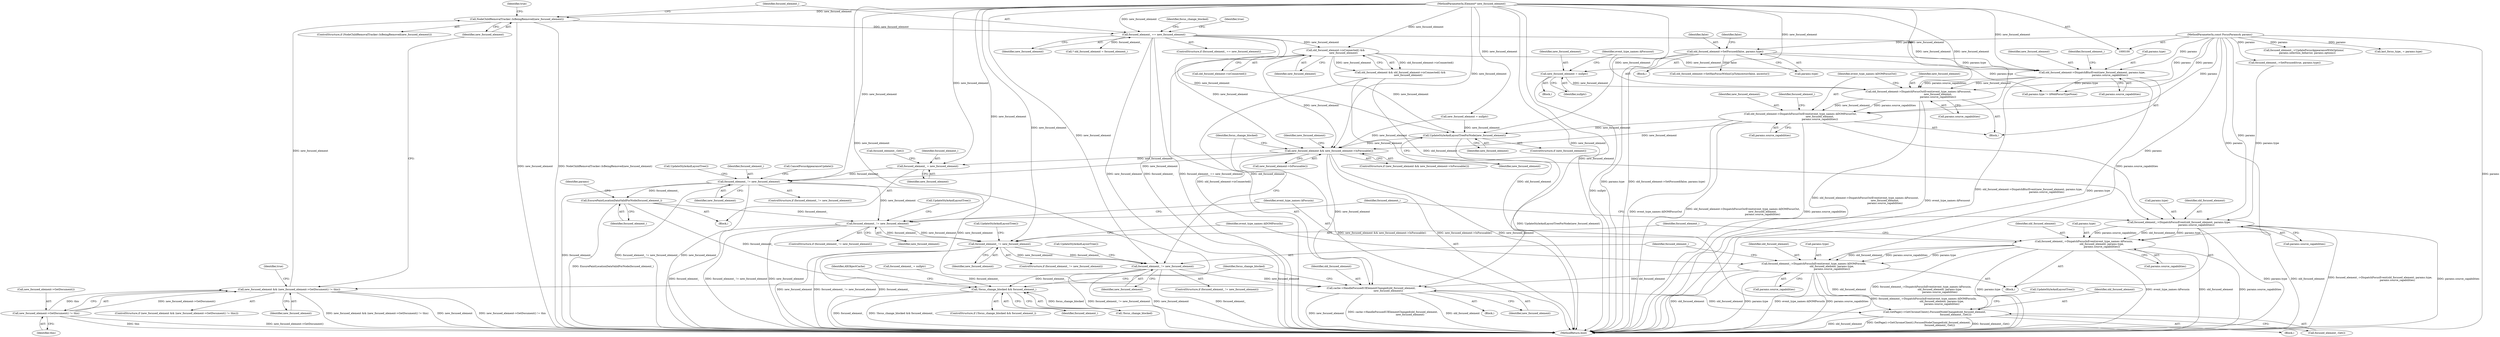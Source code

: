 digraph "0_Chrome_c3957448cfc6e299165196a33cd954b790875fdb@pointer" {
"1000187" [label="(Call,old_focused_element->DispatchFocusOutEvent(event_type_names::kFocusout,\n                                                 new_focused_element,\n                                                 params.source_capabilities))"];
"1000184" [label="(Call,new_focused_element = nullptr)"];
"1000101" [label="(MethodParameterIn,Element* new_focused_element)"];
"1000170" [label="(Call,old_focused_element->DispatchBlurEvent(new_focused_element, params.type,\n                                             params.source_capabilities))"];
"1000145" [label="(Call,old_focused_element->isConnected() &&\n                    new_focused_element)"];
"1000122" [label="(Call,focused_element_ == new_focused_element)"];
"1000117" [label="(Call,NodeChildRemovalTracker::IsBeingRemoved(new_focused_element))"];
"1000109" [label="(Call,new_focused_element && (new_focused_element->GetDocument() != this))"];
"1000111" [label="(Call,new_focused_element->GetDocument() != this)"];
"1000157" [label="(Call,old_focused_element->SetFocused(false, params.type))"];
"1000102" [label="(MethodParameterIn,const FocusParams& params)"];
"1000193" [label="(Call,old_focused_element->DispatchFocusOutEvent(event_type_names::kDOMFocusOut,\n                                                 new_focused_element,\n                                                 params.source_capabilities))"];
"1000210" [label="(Call,UpdateStyleAndLayoutTreeForNode(new_focused_element))"];
"1000213" [label="(Call,new_focused_element && new_focused_element->IsFocusable())"];
"1000237" [label="(Call,focused_element_ = new_focused_element)"];
"1000262" [label="(Call,focused_element_ != new_focused_element)"];
"1000277" [label="(Call,EnsurePaintLocationDataValidForNode(focused_element_))"];
"1000300" [label="(Call,focused_element_ != new_focused_element)"];
"1000324" [label="(Call,focused_element_ != new_focused_element)"];
"1000348" [label="(Call,focused_element_ != new_focused_element)"];
"1000363" [label="(Call,!focus_change_blocked && focused_element_)"];
"1000375" [label="(Call,cache->HandleFocusedUIElementChanged(old_focused_element,\n                                           new_focused_element))"];
"1000384" [label="(Call,GetPage()->GetChromeClient().FocusedNodeChanged(old_focused_element,\n                                                     focused_element_.Get()))"];
"1000291" [label="(Call,focused_element_->DispatchFocusEvent(old_focused_element, params.type,\n                                           params.source_capabilities))"];
"1000314" [label="(Call,focused_element_->DispatchFocusInEvent(event_type_names::kFocusin,\n                                             old_focused_element, params.type,\n                                             params.source_capabilities))"];
"1000338" [label="(Call,focused_element_->DispatchFocusInEvent(event_type_names::kDOMFocusIn,\n                                             old_focused_element, params.type,\n                                             params.source_capabilities))"];
"1000146" [label="(Call,old_focused_element->isConnected())"];
"1000339" [label="(Identifier,event_type_names::kDOMFocusIn)"];
"1000145" [label="(Call,old_focused_element->isConnected() &&\n                    new_focused_element)"];
"1000386" [label="(Call,focused_element_.Get())"];
"1000376" [label="(Identifier,old_focused_element)"];
"1000193" [label="(Call,old_focused_element->DispatchFocusOutEvent(event_type_names::kDOMFocusOut,\n                                                 new_focused_element,\n                                                 params.source_capabilities))"];
"1000186" [label="(Identifier,nullptr)"];
"1000170" [label="(Call,old_focused_element->DispatchBlurEvent(new_focused_element, params.type,\n                                             params.source_capabilities))"];
"1000364" [label="(Call,!focus_change_blocked)"];
"1000163" [label="(Identifier,false)"];
"1000374" [label="(Block,)"];
"1000116" [label="(ControlStructure,if (NodeChildRemovalTracker::IsBeingRemoved(new_focused_element)))"];
"1000190" [label="(Call,params.source_capabilities)"];
"1000194" [label="(Identifier,event_type_names::kDOMFocusOut)"];
"1000159" [label="(Call,params.type)"];
"1000281" [label="(Identifier,params)"];
"1000263" [label="(Identifier,focused_element_)"];
"1000276" [label="(Call,CancelFocusAppearanceUpdate())"];
"1000362" [label="(ControlStructure,if (!focus_change_blocked && focused_element_))"];
"1000188" [label="(Identifier,event_type_names::kFocusout)"];
"1000112" [label="(Call,new_focused_element->GetDocument())"];
"1000158" [label="(Identifier,false)"];
"1000341" [label="(Call,params.type)"];
"1000213" [label="(Call,new_focused_element && new_focused_element->IsFocusable())"];
"1000120" [label="(Identifier,true)"];
"1000215" [label="(Call,new_focused_element->IsFocusable())"];
"1000179" [label="(Identifier,focused_element_)"];
"1000205" [label="(Call,new_focused_element = nullptr)"];
"1000279" [label="(Call,focused_element_->UpdateFocusAppearanceWithOptions(\n         params.selection_behavior, params.options))"];
"1000121" [label="(ControlStructure,if (focused_element_ == new_focused_element))"];
"1000347" [label="(ControlStructure,if (focused_element_ != new_focused_element))"];
"1000277" [label="(Call,EnsurePaintLocationDataValidForNode(focused_element_))"];
"1000326" [label="(Identifier,new_focused_element)"];
"1000398" [label="(MethodReturn,bool)"];
"1000278" [label="(Identifier,focused_element_)"];
"1000212" [label="(ControlStructure,if (new_focused_element && new_focused_element->IsFocusable()))"];
"1000189" [label="(Identifier,new_focused_element)"];
"1000237" [label="(Call,focused_element_ = new_focused_element)"];
"1000352" [label="(Call,UpdateStyleAndLayoutTree())"];
"1000383" [label="(Block,)"];
"1000315" [label="(Identifier,event_type_names::kFocusin)"];
"1000296" [label="(Call,params.source_capabilities)"];
"1000175" [label="(Call,params.source_capabilities)"];
"1000338" [label="(Call,focused_element_->DispatchFocusInEvent(event_type_names::kDOMFocusIn,\n                                             old_focused_element, params.type,\n                                             params.source_capabilities))"];
"1000147" [label="(Identifier,new_focused_element)"];
"1000261" [label="(ControlStructure,if (focused_element_ != new_focused_element))"];
"1000253" [label="(Call,focused_element_->SetFocused(true, params.type))"];
"1000292" [label="(Identifier,old_focused_element)"];
"1000108" [label="(ControlStructure,if (new_focused_element && (new_focused_element->GetDocument() != this)))"];
"1000196" [label="(Call,params.source_capabilities)"];
"1000109" [label="(Call,new_focused_element && (new_focused_element->GetDocument() != this))"];
"1000157" [label="(Call,old_focused_element->SetFocused(false, params.type))"];
"1000387" [label="(Call,UpdateStyleAndLayoutTree())"];
"1000363" [label="(Call,!focus_change_blocked && focused_element_)"];
"1000211" [label="(Identifier,new_focused_element)"];
"1000349" [label="(Identifier,focused_element_)"];
"1000377" [label="(Identifier,new_focused_element)"];
"1000156" [label="(Block,)"];
"1000291" [label="(Call,focused_element_->DispatchFocusEvent(old_focused_element, params.type,\n                                           params.source_capabilities))"];
"1000110" [label="(Identifier,new_focused_element)"];
"1000371" [label="(Identifier,AXObjectCache)"];
"1000316" [label="(Identifier,old_focused_element)"];
"1000262" [label="(Call,focused_element_ != new_focused_element)"];
"1000210" [label="(Call,UpdateStyleAndLayoutTreeForNode(new_focused_element))"];
"1000290" [label="(Block,)"];
"1000187" [label="(Call,old_focused_element->DispatchFocusOutEvent(event_type_names::kFocusout,\n                                                 new_focused_element,\n                                                 params.source_capabilities))"];
"1000123" [label="(Identifier,focused_element_)"];
"1000113" [label="(Identifier,this)"];
"1000302" [label="(Identifier,new_focused_element)"];
"1000172" [label="(Call,params.type)"];
"1000344" [label="(Call,params.source_capabilities)"];
"1000241" [label="(Call,focused_element_.Get())"];
"1000185" [label="(Identifier,new_focused_element)"];
"1000340" [label="(Identifier,old_focused_element)"];
"1000350" [label="(Identifier,new_focused_element)"];
"1000221" [label="(Identifier,new_focused_element)"];
"1000122" [label="(Call,focused_element_ == new_focused_element)"];
"1000162" [label="(Call,old_focused_element->SetHasFocusWithinUpToAncestor(false, ancestor))"];
"1000124" [label="(Identifier,new_focused_element)"];
"1000143" [label="(Call,old_focused_element && old_focused_element->isConnected() &&\n                    new_focused_element)"];
"1000381" [label="(Identifier,focus_change_blocked)"];
"1000293" [label="(Call,params.type)"];
"1000184" [label="(Call,new_focused_element = nullptr)"];
"1000111" [label="(Call,new_focused_element->GetDocument() != this)"];
"1000214" [label="(Identifier,new_focused_element)"];
"1000195" [label="(Identifier,new_focused_element)"];
"1000314" [label="(Call,focused_element_->DispatchFocusInEvent(event_type_names::kFocusin,\n                                             old_focused_element, params.type,\n                                             params.source_capabilities))"];
"1000208" [label="(ControlStructure,if (new_focused_element))"];
"1000324" [label="(Call,focused_element_ != new_focused_element)"];
"1000171" [label="(Identifier,new_focused_element)"];
"1000238" [label="(Identifier,focused_element_)"];
"1000101" [label="(MethodParameterIn,Element* new_focused_element)"];
"1000323" [label="(ControlStructure,if (focused_element_ != new_focused_element))"];
"1000365" [label="(Identifier,focus_change_blocked)"];
"1000239" [label="(Identifier,new_focused_element)"];
"1000216" [label="(Block,)"];
"1000264" [label="(Identifier,new_focused_element)"];
"1000129" [label="(Identifier,focus_change_blocked)"];
"1000366" [label="(Identifier,focused_element_)"];
"1000118" [label="(Identifier,new_focused_element)"];
"1000266" [label="(Call,UpdateStyleAndLayoutTree())"];
"1000300" [label="(Call,focused_element_ != new_focused_element)"];
"1000317" [label="(Call,params.type)"];
"1000115" [label="(Identifier,true)"];
"1000348" [label="(Call,focused_element_ != new_focused_element)"];
"1000304" [label="(Call,UpdateStyleAndLayoutTree())"];
"1000320" [label="(Call,params.source_capabilities)"];
"1000248" [label="(Call,last_focus_type_ = params.type)"];
"1000385" [label="(Identifier,old_focused_element)"];
"1000126" [label="(Identifier,true)"];
"1000299" [label="(ControlStructure,if (focused_element_ != new_focused_element))"];
"1000243" [label="(Call,params.type != kWebFocusTypeNone)"];
"1000180" [label="(Block,)"];
"1000325" [label="(Identifier,focused_element_)"];
"1000132" [label="(Call,* old_focused_element = focused_element_)"];
"1000117" [label="(Call,NodeChildRemovalTracker::IsBeingRemoved(new_focused_element))"];
"1000135" [label="(Call,focused_element_ = nullptr)"];
"1000384" [label="(Call,GetPage()->GetChromeClient().FocusedNodeChanged(old_focused_element,\n                                                     focused_element_.Get()))"];
"1000375" [label="(Call,cache->HandleFocusedUIElementChanged(old_focused_element,\n                                           new_focused_element))"];
"1000328" [label="(Call,UpdateStyleAndLayoutTree())"];
"1000169" [label="(Block,)"];
"1000301" [label="(Identifier,focused_element_)"];
"1000200" [label="(Identifier,focused_element_)"];
"1000102" [label="(MethodParameterIn,const FocusParams& params)"];
"1000187" -> "1000169"  [label="AST: "];
"1000187" -> "1000190"  [label="CFG: "];
"1000188" -> "1000187"  [label="AST: "];
"1000189" -> "1000187"  [label="AST: "];
"1000190" -> "1000187"  [label="AST: "];
"1000194" -> "1000187"  [label="CFG: "];
"1000187" -> "1000398"  [label="DDG: event_type_names::kFocusout"];
"1000187" -> "1000398"  [label="DDG: old_focused_element->DispatchFocusOutEvent(event_type_names::kFocusout,\n                                                 new_focused_element,\n                                                 params.source_capabilities)"];
"1000184" -> "1000187"  [label="DDG: new_focused_element"];
"1000170" -> "1000187"  [label="DDG: new_focused_element"];
"1000170" -> "1000187"  [label="DDG: params.source_capabilities"];
"1000101" -> "1000187"  [label="DDG: new_focused_element"];
"1000102" -> "1000187"  [label="DDG: params"];
"1000187" -> "1000193"  [label="DDG: new_focused_element"];
"1000187" -> "1000193"  [label="DDG: params.source_capabilities"];
"1000184" -> "1000180"  [label="AST: "];
"1000184" -> "1000186"  [label="CFG: "];
"1000185" -> "1000184"  [label="AST: "];
"1000186" -> "1000184"  [label="AST: "];
"1000188" -> "1000184"  [label="CFG: "];
"1000184" -> "1000398"  [label="DDG: nullptr"];
"1000101" -> "1000184"  [label="DDG: new_focused_element"];
"1000101" -> "1000100"  [label="AST: "];
"1000101" -> "1000398"  [label="DDG: new_focused_element"];
"1000101" -> "1000109"  [label="DDG: new_focused_element"];
"1000101" -> "1000117"  [label="DDG: new_focused_element"];
"1000101" -> "1000122"  [label="DDG: new_focused_element"];
"1000101" -> "1000145"  [label="DDG: new_focused_element"];
"1000101" -> "1000170"  [label="DDG: new_focused_element"];
"1000101" -> "1000193"  [label="DDG: new_focused_element"];
"1000101" -> "1000205"  [label="DDG: new_focused_element"];
"1000101" -> "1000210"  [label="DDG: new_focused_element"];
"1000101" -> "1000213"  [label="DDG: new_focused_element"];
"1000101" -> "1000237"  [label="DDG: new_focused_element"];
"1000101" -> "1000262"  [label="DDG: new_focused_element"];
"1000101" -> "1000300"  [label="DDG: new_focused_element"];
"1000101" -> "1000324"  [label="DDG: new_focused_element"];
"1000101" -> "1000348"  [label="DDG: new_focused_element"];
"1000101" -> "1000375"  [label="DDG: new_focused_element"];
"1000170" -> "1000169"  [label="AST: "];
"1000170" -> "1000175"  [label="CFG: "];
"1000171" -> "1000170"  [label="AST: "];
"1000172" -> "1000170"  [label="AST: "];
"1000175" -> "1000170"  [label="AST: "];
"1000179" -> "1000170"  [label="CFG: "];
"1000170" -> "1000398"  [label="DDG: params.type"];
"1000170" -> "1000398"  [label="DDG: old_focused_element->DispatchBlurEvent(new_focused_element, params.type,\n                                             params.source_capabilities)"];
"1000145" -> "1000170"  [label="DDG: new_focused_element"];
"1000122" -> "1000170"  [label="DDG: new_focused_element"];
"1000157" -> "1000170"  [label="DDG: params.type"];
"1000102" -> "1000170"  [label="DDG: params"];
"1000170" -> "1000243"  [label="DDG: params.type"];
"1000145" -> "1000143"  [label="AST: "];
"1000145" -> "1000146"  [label="CFG: "];
"1000145" -> "1000147"  [label="CFG: "];
"1000146" -> "1000145"  [label="AST: "];
"1000147" -> "1000145"  [label="AST: "];
"1000143" -> "1000145"  [label="CFG: "];
"1000145" -> "1000398"  [label="DDG: old_focused_element->isConnected()"];
"1000145" -> "1000143"  [label="DDG: old_focused_element->isConnected()"];
"1000145" -> "1000143"  [label="DDG: new_focused_element"];
"1000122" -> "1000145"  [label="DDG: new_focused_element"];
"1000145" -> "1000210"  [label="DDG: new_focused_element"];
"1000145" -> "1000213"  [label="DDG: new_focused_element"];
"1000122" -> "1000121"  [label="AST: "];
"1000122" -> "1000124"  [label="CFG: "];
"1000123" -> "1000122"  [label="AST: "];
"1000124" -> "1000122"  [label="AST: "];
"1000126" -> "1000122"  [label="CFG: "];
"1000129" -> "1000122"  [label="CFG: "];
"1000122" -> "1000398"  [label="DDG: focused_element_"];
"1000122" -> "1000398"  [label="DDG: focused_element_ == new_focused_element"];
"1000122" -> "1000398"  [label="DDG: new_focused_element"];
"1000117" -> "1000122"  [label="DDG: new_focused_element"];
"1000122" -> "1000132"  [label="DDG: focused_element_"];
"1000122" -> "1000210"  [label="DDG: new_focused_element"];
"1000122" -> "1000213"  [label="DDG: new_focused_element"];
"1000117" -> "1000116"  [label="AST: "];
"1000117" -> "1000118"  [label="CFG: "];
"1000118" -> "1000117"  [label="AST: "];
"1000120" -> "1000117"  [label="CFG: "];
"1000123" -> "1000117"  [label="CFG: "];
"1000117" -> "1000398"  [label="DDG: NodeChildRemovalTracker::IsBeingRemoved(new_focused_element)"];
"1000117" -> "1000398"  [label="DDG: new_focused_element"];
"1000109" -> "1000117"  [label="DDG: new_focused_element"];
"1000109" -> "1000108"  [label="AST: "];
"1000109" -> "1000110"  [label="CFG: "];
"1000109" -> "1000111"  [label="CFG: "];
"1000110" -> "1000109"  [label="AST: "];
"1000111" -> "1000109"  [label="AST: "];
"1000115" -> "1000109"  [label="CFG: "];
"1000118" -> "1000109"  [label="CFG: "];
"1000109" -> "1000398"  [label="DDG: new_focused_element"];
"1000109" -> "1000398"  [label="DDG: new_focused_element->GetDocument() != this"];
"1000109" -> "1000398"  [label="DDG: new_focused_element && (new_focused_element->GetDocument() != this)"];
"1000111" -> "1000109"  [label="DDG: new_focused_element->GetDocument()"];
"1000111" -> "1000109"  [label="DDG: this"];
"1000111" -> "1000113"  [label="CFG: "];
"1000112" -> "1000111"  [label="AST: "];
"1000113" -> "1000111"  [label="AST: "];
"1000111" -> "1000398"  [label="DDG: new_focused_element->GetDocument()"];
"1000111" -> "1000398"  [label="DDG: this"];
"1000157" -> "1000156"  [label="AST: "];
"1000157" -> "1000159"  [label="CFG: "];
"1000158" -> "1000157"  [label="AST: "];
"1000159" -> "1000157"  [label="AST: "];
"1000163" -> "1000157"  [label="CFG: "];
"1000157" -> "1000398"  [label="DDG: params.type"];
"1000157" -> "1000398"  [label="DDG: old_focused_element->SetFocused(false, params.type)"];
"1000102" -> "1000157"  [label="DDG: params"];
"1000157" -> "1000162"  [label="DDG: false"];
"1000157" -> "1000243"  [label="DDG: params.type"];
"1000102" -> "1000100"  [label="AST: "];
"1000102" -> "1000398"  [label="DDG: params"];
"1000102" -> "1000193"  [label="DDG: params"];
"1000102" -> "1000243"  [label="DDG: params"];
"1000102" -> "1000248"  [label="DDG: params"];
"1000102" -> "1000253"  [label="DDG: params"];
"1000102" -> "1000279"  [label="DDG: params"];
"1000102" -> "1000291"  [label="DDG: params"];
"1000102" -> "1000314"  [label="DDG: params"];
"1000102" -> "1000338"  [label="DDG: params"];
"1000193" -> "1000169"  [label="AST: "];
"1000193" -> "1000196"  [label="CFG: "];
"1000194" -> "1000193"  [label="AST: "];
"1000195" -> "1000193"  [label="AST: "];
"1000196" -> "1000193"  [label="AST: "];
"1000200" -> "1000193"  [label="CFG: "];
"1000193" -> "1000398"  [label="DDG: event_type_names::kDOMFocusOut"];
"1000193" -> "1000398"  [label="DDG: old_focused_element->DispatchFocusOutEvent(event_type_names::kDOMFocusOut,\n                                                 new_focused_element,\n                                                 params.source_capabilities)"];
"1000193" -> "1000398"  [label="DDG: params.source_capabilities"];
"1000193" -> "1000210"  [label="DDG: new_focused_element"];
"1000193" -> "1000213"  [label="DDG: new_focused_element"];
"1000193" -> "1000291"  [label="DDG: params.source_capabilities"];
"1000210" -> "1000208"  [label="AST: "];
"1000210" -> "1000211"  [label="CFG: "];
"1000211" -> "1000210"  [label="AST: "];
"1000214" -> "1000210"  [label="CFG: "];
"1000210" -> "1000398"  [label="DDG: UpdateStyleAndLayoutTreeForNode(new_focused_element)"];
"1000205" -> "1000210"  [label="DDG: new_focused_element"];
"1000210" -> "1000213"  [label="DDG: new_focused_element"];
"1000213" -> "1000212"  [label="AST: "];
"1000213" -> "1000214"  [label="CFG: "];
"1000213" -> "1000215"  [label="CFG: "];
"1000214" -> "1000213"  [label="AST: "];
"1000215" -> "1000213"  [label="AST: "];
"1000221" -> "1000213"  [label="CFG: "];
"1000365" -> "1000213"  [label="CFG: "];
"1000213" -> "1000398"  [label="DDG: new_focused_element"];
"1000213" -> "1000398"  [label="DDG: new_focused_element && new_focused_element->IsFocusable()"];
"1000213" -> "1000398"  [label="DDG: new_focused_element->IsFocusable()"];
"1000205" -> "1000213"  [label="DDG: new_focused_element"];
"1000213" -> "1000237"  [label="DDG: new_focused_element"];
"1000213" -> "1000262"  [label="DDG: new_focused_element"];
"1000213" -> "1000375"  [label="DDG: new_focused_element"];
"1000237" -> "1000216"  [label="AST: "];
"1000237" -> "1000239"  [label="CFG: "];
"1000238" -> "1000237"  [label="AST: "];
"1000239" -> "1000237"  [label="AST: "];
"1000241" -> "1000237"  [label="CFG: "];
"1000237" -> "1000262"  [label="DDG: focused_element_"];
"1000262" -> "1000261"  [label="AST: "];
"1000262" -> "1000264"  [label="CFG: "];
"1000263" -> "1000262"  [label="AST: "];
"1000264" -> "1000262"  [label="AST: "];
"1000266" -> "1000262"  [label="CFG: "];
"1000276" -> "1000262"  [label="CFG: "];
"1000262" -> "1000398"  [label="DDG: focused_element_ != new_focused_element"];
"1000262" -> "1000398"  [label="DDG: focused_element_"];
"1000262" -> "1000398"  [label="DDG: new_focused_element"];
"1000262" -> "1000277"  [label="DDG: focused_element_"];
"1000262" -> "1000300"  [label="DDG: new_focused_element"];
"1000262" -> "1000375"  [label="DDG: new_focused_element"];
"1000277" -> "1000216"  [label="AST: "];
"1000277" -> "1000278"  [label="CFG: "];
"1000278" -> "1000277"  [label="AST: "];
"1000281" -> "1000277"  [label="CFG: "];
"1000277" -> "1000398"  [label="DDG: EnsurePaintLocationDataValidForNode(focused_element_)"];
"1000277" -> "1000300"  [label="DDG: focused_element_"];
"1000277" -> "1000363"  [label="DDG: focused_element_"];
"1000300" -> "1000299"  [label="AST: "];
"1000300" -> "1000302"  [label="CFG: "];
"1000301" -> "1000300"  [label="AST: "];
"1000302" -> "1000300"  [label="AST: "];
"1000304" -> "1000300"  [label="CFG: "];
"1000315" -> "1000300"  [label="CFG: "];
"1000300" -> "1000398"  [label="DDG: focused_element_"];
"1000300" -> "1000398"  [label="DDG: new_focused_element"];
"1000300" -> "1000398"  [label="DDG: focused_element_ != new_focused_element"];
"1000300" -> "1000324"  [label="DDG: focused_element_"];
"1000300" -> "1000324"  [label="DDG: new_focused_element"];
"1000324" -> "1000323"  [label="AST: "];
"1000324" -> "1000326"  [label="CFG: "];
"1000325" -> "1000324"  [label="AST: "];
"1000326" -> "1000324"  [label="AST: "];
"1000328" -> "1000324"  [label="CFG: "];
"1000339" -> "1000324"  [label="CFG: "];
"1000324" -> "1000398"  [label="DDG: new_focused_element"];
"1000324" -> "1000398"  [label="DDG: focused_element_ != new_focused_element"];
"1000324" -> "1000398"  [label="DDG: focused_element_"];
"1000324" -> "1000348"  [label="DDG: focused_element_"];
"1000324" -> "1000348"  [label="DDG: new_focused_element"];
"1000348" -> "1000347"  [label="AST: "];
"1000348" -> "1000350"  [label="CFG: "];
"1000349" -> "1000348"  [label="AST: "];
"1000350" -> "1000348"  [label="AST: "];
"1000352" -> "1000348"  [label="CFG: "];
"1000365" -> "1000348"  [label="CFG: "];
"1000348" -> "1000398"  [label="DDG: focused_element_"];
"1000348" -> "1000398"  [label="DDG: focused_element_ != new_focused_element"];
"1000348" -> "1000398"  [label="DDG: new_focused_element"];
"1000348" -> "1000363"  [label="DDG: focused_element_"];
"1000348" -> "1000375"  [label="DDG: new_focused_element"];
"1000363" -> "1000362"  [label="AST: "];
"1000363" -> "1000364"  [label="CFG: "];
"1000363" -> "1000366"  [label="CFG: "];
"1000364" -> "1000363"  [label="AST: "];
"1000366" -> "1000363"  [label="AST: "];
"1000371" -> "1000363"  [label="CFG: "];
"1000381" -> "1000363"  [label="CFG: "];
"1000363" -> "1000398"  [label="DDG: focused_element_"];
"1000363" -> "1000398"  [label="DDG: !focus_change_blocked && focused_element_"];
"1000364" -> "1000363"  [label="DDG: focus_change_blocked"];
"1000135" -> "1000363"  [label="DDG: focused_element_"];
"1000375" -> "1000374"  [label="AST: "];
"1000375" -> "1000377"  [label="CFG: "];
"1000376" -> "1000375"  [label="AST: "];
"1000377" -> "1000375"  [label="AST: "];
"1000381" -> "1000375"  [label="CFG: "];
"1000375" -> "1000398"  [label="DDG: old_focused_element"];
"1000375" -> "1000398"  [label="DDG: new_focused_element"];
"1000375" -> "1000398"  [label="DDG: cache->HandleFocusedUIElementChanged(old_focused_element,\n                                           new_focused_element)"];
"1000143" -> "1000375"  [label="DDG: old_focused_element"];
"1000338" -> "1000375"  [label="DDG: old_focused_element"];
"1000375" -> "1000384"  [label="DDG: old_focused_element"];
"1000384" -> "1000383"  [label="AST: "];
"1000384" -> "1000386"  [label="CFG: "];
"1000385" -> "1000384"  [label="AST: "];
"1000386" -> "1000384"  [label="AST: "];
"1000387" -> "1000384"  [label="CFG: "];
"1000384" -> "1000398"  [label="DDG: GetPage()->GetChromeClient().FocusedNodeChanged(old_focused_element,\n                                                     focused_element_.Get())"];
"1000384" -> "1000398"  [label="DDG: focused_element_.Get()"];
"1000384" -> "1000398"  [label="DDG: old_focused_element"];
"1000143" -> "1000384"  [label="DDG: old_focused_element"];
"1000338" -> "1000384"  [label="DDG: old_focused_element"];
"1000291" -> "1000290"  [label="AST: "];
"1000291" -> "1000296"  [label="CFG: "];
"1000292" -> "1000291"  [label="AST: "];
"1000293" -> "1000291"  [label="AST: "];
"1000296" -> "1000291"  [label="AST: "];
"1000301" -> "1000291"  [label="CFG: "];
"1000291" -> "1000398"  [label="DDG: focused_element_->DispatchFocusEvent(old_focused_element, params.type,\n                                           params.source_capabilities)"];
"1000291" -> "1000398"  [label="DDG: old_focused_element"];
"1000291" -> "1000398"  [label="DDG: params.type"];
"1000291" -> "1000398"  [label="DDG: params.source_capabilities"];
"1000143" -> "1000291"  [label="DDG: old_focused_element"];
"1000253" -> "1000291"  [label="DDG: params.type"];
"1000291" -> "1000314"  [label="DDG: old_focused_element"];
"1000291" -> "1000314"  [label="DDG: params.type"];
"1000291" -> "1000314"  [label="DDG: params.source_capabilities"];
"1000314" -> "1000290"  [label="AST: "];
"1000314" -> "1000320"  [label="CFG: "];
"1000315" -> "1000314"  [label="AST: "];
"1000316" -> "1000314"  [label="AST: "];
"1000317" -> "1000314"  [label="AST: "];
"1000320" -> "1000314"  [label="AST: "];
"1000325" -> "1000314"  [label="CFG: "];
"1000314" -> "1000398"  [label="DDG: event_type_names::kFocusin"];
"1000314" -> "1000398"  [label="DDG: old_focused_element"];
"1000314" -> "1000398"  [label="DDG: params.source_capabilities"];
"1000314" -> "1000398"  [label="DDG: focused_element_->DispatchFocusInEvent(event_type_names::kFocusin,\n                                             old_focused_element, params.type,\n                                             params.source_capabilities)"];
"1000314" -> "1000398"  [label="DDG: params.type"];
"1000314" -> "1000338"  [label="DDG: old_focused_element"];
"1000314" -> "1000338"  [label="DDG: params.type"];
"1000314" -> "1000338"  [label="DDG: params.source_capabilities"];
"1000338" -> "1000290"  [label="AST: "];
"1000338" -> "1000344"  [label="CFG: "];
"1000339" -> "1000338"  [label="AST: "];
"1000340" -> "1000338"  [label="AST: "];
"1000341" -> "1000338"  [label="AST: "];
"1000344" -> "1000338"  [label="AST: "];
"1000349" -> "1000338"  [label="CFG: "];
"1000338" -> "1000398"  [label="DDG: event_type_names::kDOMFocusIn"];
"1000338" -> "1000398"  [label="DDG: params.source_capabilities"];
"1000338" -> "1000398"  [label="DDG: focused_element_->DispatchFocusInEvent(event_type_names::kDOMFocusIn,\n                                             old_focused_element, params.type,\n                                             params.source_capabilities)"];
"1000338" -> "1000398"  [label="DDG: old_focused_element"];
"1000338" -> "1000398"  [label="DDG: params.type"];
}
